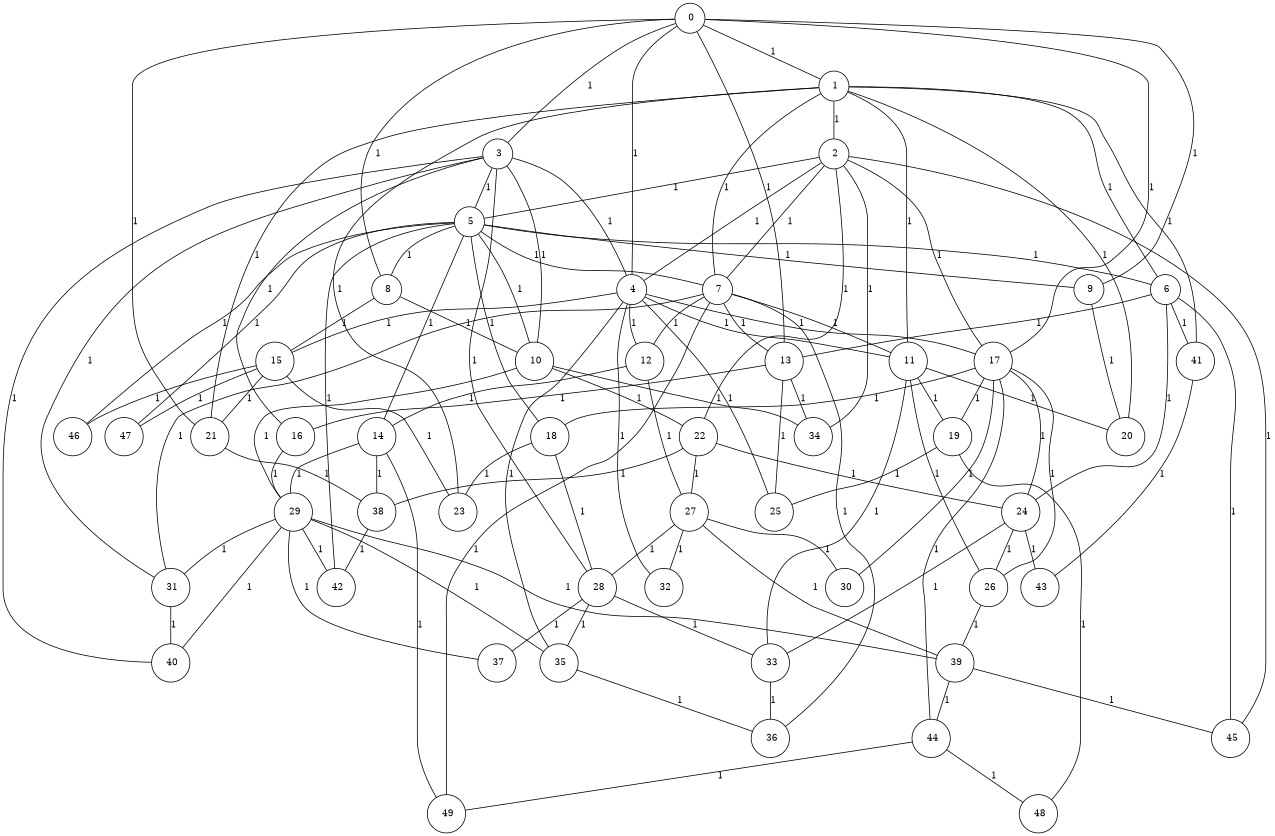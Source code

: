 graph G {
size="8.5,11;"
ratio = "expand;"
fixedsize="true;"
overlap="scale;"
node[shape=circle,width=.12,hight=.12,fontsize=12]
edge[fontsize=12]

0[label=" 0" color=black, pos="1.6076003,0.80578898!"];
1[label=" 1" color=black, pos="0.39877548,1.3942388!"];
2[label=" 2" color=black, pos="0.59964445,0.90154862!"];
3[label=" 3" color=black, pos="2.8812317,1.4606517!"];
4[label=" 4" color=black, pos="0.29243175,0.24607121!"];
5[label=" 5" color=black, pos="1.3011689,2.7494432!"];
6[label=" 6" color=black, pos="2.4858658,1.858866!"];
7[label=" 7" color=black, pos="1.2931715,1.0028278!"];
8[label=" 8" color=black, pos="2.2887516,0.65049072!"];
9[label=" 9" color=black, pos="2.1754131,1.9597164!"];
10[label=" 10" color=black, pos="1.1129643,2.2072567!"];
11[label=" 11" color=black, pos="0.53611457,1.4658348!"];
12[label=" 12" color=black, pos="1.8923238,2.4052673!"];
13[label=" 13" color=black, pos="1.8379859,1.6736482!"];
14[label=" 14" color=black, pos="2.3471963,1.4572397!"];
15[label=" 15" color=black, pos="1.7170916,2.5411396!"];
16[label=" 16" color=black, pos="0.26868423,2.6933703!"];
17[label=" 17" color=black, pos="1.2363598,1.2191549!"];
18[label=" 18" color=black, pos="1.5143517,2.34352!"];
19[label=" 19" color=black, pos="0.09431988,2.8790126!"];
20[label=" 20" color=black, pos="0.52126079,0.18013634!"];
21[label=" 21" color=black, pos="1.4389904,2.6830983!"];
22[label=" 22" color=black, pos="2.3862987,1.4265545!"];
23[label=" 23" color=black, pos="2.6004054,2.1092334!"];
24[label=" 24" color=black, pos="2.1593244,0.313187!"];
25[label=" 25" color=black, pos="1.4556904,1.7450083!"];
26[label=" 26" color=black, pos="2.9587535,2.0205084!"];
27[label=" 27" color=black, pos="2.8978831,0.039717014!"];
28[label=" 28" color=black, pos="0.18380087,2.7783906!"];
29[label=" 29" color=black, pos="0.073637862,1.4089781!"];
30[label=" 30" color=black, pos="2.6018269,1.5633267!"];
31[label=" 31" color=black, pos="2.8032267,0.071322007!"];
32[label=" 32" color=black, pos="1.4751639,0.35823531!"];
33[label=" 33" color=black, pos="2.9168509,0.90089635!"];
34[label=" 34" color=black, pos="1.1917719,1.9286777!"];
35[label=" 35" color=black, pos="0.82092564,2.5087989!"];
36[label=" 36" color=black, pos="1.1882481,0.62751782!"];
37[label=" 37" color=black, pos="0.74867837,2.7218224!"];
38[label=" 38" color=black, pos="2.8720284,2.5527376!"];
39[label=" 39" color=black, pos="1.9577093,2.6378062!"];
40[label=" 40" color=black, pos="0.0085686147,1.3637275!"];
41[label=" 41" color=black, pos="1.0992851,1.8010239!"];
42[label=" 42" color=black, pos="0.18602854,2.380712!"];
43[label=" 43" color=black, pos="1.6980963,2.0116807!"];
44[label=" 44" color=black, pos="1.1767003,2.1482303!"];
45[label=" 45" color=black, pos="0.67569439,1.275884!"];
46[label=" 46" color=black, pos="2.1552019,0.22297797!"];
47[label=" 47" color=black, pos="2.4526812,2.5457844!"];
48[label=" 48" color=black, pos="1.8568258,0.38666929!"];
49[label=" 49" color=black, pos="2.1741357,1.2471679!"];
0--1[label="1"]
0--3[label="1"]
0--4[label="1"]
0--8[label="1"]
0--9[label="1"]
0--13[label="1"]
0--17[label="1"]
0--21[label="1"]
1--2[label="1"]
1--6[label="1"]
1--7[label="1"]
1--11[label="1"]
1--20[label="1"]
1--21[label="1"]
1--23[label="1"]
1--41[label="1"]
2--4[label="1"]
2--5[label="1"]
2--7[label="1"]
2--17[label="1"]
2--22[label="1"]
2--34[label="1"]
2--45[label="1"]
3--4[label="1"]
3--5[label="1"]
3--10[label="1"]
3--16[label="1"]
3--28[label="1"]
3--31[label="1"]
3--40[label="1"]
4--11[label="1"]
4--12[label="1"]
4--15[label="1"]
4--17[label="1"]
4--25[label="1"]
4--32[label="1"]
4--35[label="1"]
5--6[label="1"]
5--7[label="1"]
5--8[label="1"]
5--9[label="1"]
5--10[label="1"]
5--14[label="1"]
5--18[label="1"]
5--42[label="1"]
5--46[label="1"]
5--47[label="1"]
6--13[label="1"]
6--24[label="1"]
6--41[label="1"]
6--45[label="1"]
7--11[label="1"]
7--12[label="1"]
7--13[label="1"]
7--31[label="1"]
7--36[label="1"]
7--49[label="1"]
8--10[label="1"]
8--15[label="1"]
9--20[label="1"]
10--22[label="1"]
10--29[label="1"]
10--34[label="1"]
11--19[label="1"]
11--20[label="1"]
11--26[label="1"]
11--33[label="1"]
12--14[label="1"]
12--27[label="1"]
13--16[label="1"]
13--25[label="1"]
13--34[label="1"]
14--29[label="1"]
14--38[label="1"]
14--49[label="1"]
15--21[label="1"]
15--23[label="1"]
15--46[label="1"]
15--47[label="1"]
16--29[label="1"]
17--18[label="1"]
17--19[label="1"]
17--24[label="1"]
17--26[label="1"]
17--30[label="1"]
17--44[label="1"]
18--23[label="1"]
18--28[label="1"]
19--25[label="1"]
19--48[label="1"]
21--38[label="1"]
22--24[label="1"]
22--27[label="1"]
22--38[label="1"]
24--26[label="1"]
24--33[label="1"]
24--43[label="1"]
26--39[label="1"]
27--28[label="1"]
27--30[label="1"]
27--32[label="1"]
27--39[label="1"]
28--33[label="1"]
28--35[label="1"]
28--37[label="1"]
29--31[label="1"]
29--35[label="1"]
29--37[label="1"]
29--39[label="1"]
29--40[label="1"]
29--42[label="1"]
31--40[label="1"]
33--36[label="1"]
35--36[label="1"]
38--42[label="1"]
39--44[label="1"]
39--45[label="1"]
41--43[label="1"]
44--48[label="1"]
44--49[label="1"]

}
